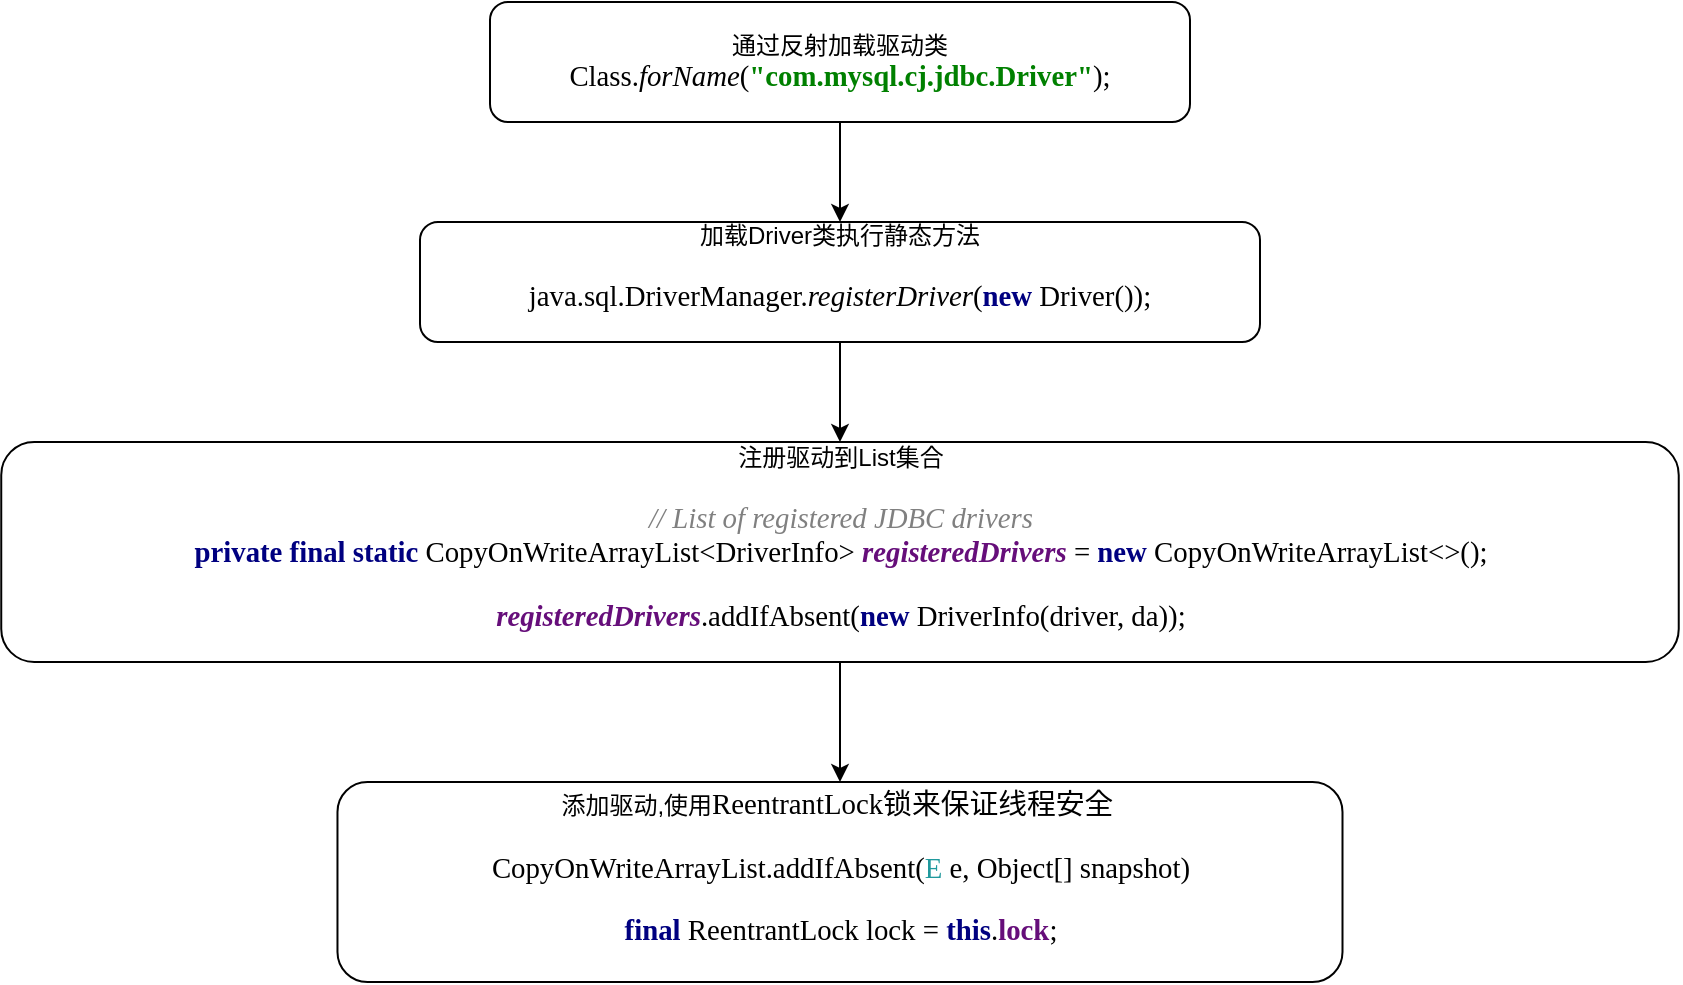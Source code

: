 <mxfile version="14.5.10" type="github"><diagram id="N2Uq9NaVvimmg0Vy15NC" name="Page-1"><mxGraphModel dx="1865" dy="580" grid="1" gridSize="10" guides="1" tooltips="1" connect="1" arrows="1" fold="1" page="1" pageScale="1" pageWidth="827" pageHeight="1169" math="0" shadow="0"><root><mxCell id="0"/><mxCell id="1" parent="0"/><mxCell id="-lqfZ0-zi-3JpqQfpmeq-14" value="" style="edgeStyle=none;rounded=0;orthogonalLoop=1;jettySize=auto;html=1;" edge="1" parent="1" source="-lqfZ0-zi-3JpqQfpmeq-12" target="-lqfZ0-zi-3JpqQfpmeq-13"><mxGeometry relative="1" as="geometry"/></mxCell><mxCell id="-lqfZ0-zi-3JpqQfpmeq-12" value="通过反射加载驱动类&lt;span style=&quot;background-color: rgb(255 , 255 , 255) ; font-family: &amp;#34;consolas&amp;#34; ; font-size: 10.8pt&quot;&gt;Class.&lt;/span&gt;&lt;span style=&quot;font-family: &amp;#34;consolas&amp;#34; ; font-size: 10.8pt ; font-style: italic&quot;&gt;forName&lt;/span&gt;&lt;span style=&quot;background-color: rgb(255 , 255 , 255) ; font-family: &amp;#34;consolas&amp;#34; ; font-size: 10.8pt&quot;&gt;(&lt;/span&gt;&lt;span style=&quot;font-family: &amp;#34;consolas&amp;#34; ; font-size: 10.8pt ; color: rgb(0 , 128 , 0) ; font-weight: bold&quot;&gt;&quot;com.mysql.cj.jdbc.Driver&quot;&lt;/span&gt;&lt;span style=&quot;background-color: rgb(255 , 255 , 255) ; font-family: &amp;#34;consolas&amp;#34; ; font-size: 10.8pt&quot;&gt;);&lt;/span&gt;" style="rounded=1;whiteSpace=wrap;html=1;" vertex="1" parent="1"><mxGeometry x="170" y="60" width="350" height="60" as="geometry"/></mxCell><mxCell id="-lqfZ0-zi-3JpqQfpmeq-16" value="" style="edgeStyle=none;rounded=0;orthogonalLoop=1;jettySize=auto;html=1;" edge="1" parent="1" source="-lqfZ0-zi-3JpqQfpmeq-13" target="-lqfZ0-zi-3JpqQfpmeq-15"><mxGeometry relative="1" as="geometry"/></mxCell><mxCell id="-lqfZ0-zi-3JpqQfpmeq-13" value="加载Driver类执行静态方法&lt;br&gt;&lt;pre style=&quot;background-color: rgb(255 , 255 , 255) ; font-family: &amp;#34;consolas&amp;#34; ; font-size: 10.8pt&quot;&gt;java.sql.DriverManager.&lt;span style=&quot;font-style: italic&quot;&gt;registerDriver&lt;/span&gt;(&lt;span style=&quot;color: #000080 ; font-weight: bold&quot;&gt;new &lt;/span&gt;Driver());&lt;/pre&gt;" style="whiteSpace=wrap;html=1;rounded=1;" vertex="1" parent="1"><mxGeometry x="135" y="170" width="420" height="60" as="geometry"/></mxCell><mxCell id="-lqfZ0-zi-3JpqQfpmeq-18" value="" style="edgeStyle=none;rounded=0;orthogonalLoop=1;jettySize=auto;html=1;" edge="1" parent="1" source="-lqfZ0-zi-3JpqQfpmeq-15" target="-lqfZ0-zi-3JpqQfpmeq-17"><mxGeometry relative="1" as="geometry"/></mxCell><mxCell id="-lqfZ0-zi-3JpqQfpmeq-15" value="注册驱动到List集合&lt;br&gt;&lt;pre style=&quot;background-color: rgb(255 , 255 , 255) ; font-family: &amp;#34;consolas&amp;#34; ; font-size: 10.8pt&quot;&gt;&lt;span style=&quot;color: #808080 ; font-style: italic&quot;&gt;// List of registered JDBC drivers&lt;br&gt;&lt;/span&gt;&lt;span style=&quot;color: #000080 ; font-weight: bold&quot;&gt;private final static &lt;/span&gt;CopyOnWriteArrayList&amp;lt;DriverInfo&amp;gt; &lt;span style=&quot;color: #660e7a ; font-weight: bold ; font-style: italic&quot;&gt;registeredDrivers &lt;/span&gt;= &lt;span style=&quot;color: #000080 ; font-weight: bold&quot;&gt;new &lt;/span&gt;CopyOnWriteArrayList&amp;lt;&amp;gt;();&lt;/pre&gt;&lt;pre style=&quot;background-color: rgb(255 , 255 , 255) ; font-family: &amp;#34;consolas&amp;#34; ; font-size: 10.8pt&quot;&gt;&lt;span style=&quot;color: #660e7a ; font-weight: bold ; font-style: italic&quot;&gt;registeredDrivers&lt;/span&gt;.addIfAbsent(&lt;span style=&quot;color: #000080 ; font-weight: bold&quot;&gt;new &lt;/span&gt;DriverInfo(driver, da));&lt;/pre&gt;" style="whiteSpace=wrap;html=1;rounded=1;" vertex="1" parent="1"><mxGeometry x="-74.38" y="280" width="838.75" height="110" as="geometry"/></mxCell><mxCell id="-lqfZ0-zi-3JpqQfpmeq-17" value="添加驱动,使用&lt;span style=&quot;font-family: &amp;#34;consolas&amp;#34; ; font-size: 10.8pt&quot;&gt;ReentrantLock锁来保证线程安全&amp;nbsp;&lt;/span&gt;&lt;pre style=&quot;background-color: rgb(255 , 255 , 255) ; font-family: &amp;#34;consolas&amp;#34; ; font-size: 10.8pt&quot;&gt;CopyOnWriteArrayList.addIfAbsent(&lt;span style=&quot;font-family: &amp;#34;consolas&amp;#34; ; font-size: 10.8pt ; color: rgb(32 , 153 , 157)&quot;&gt;E &lt;/span&gt;&lt;span style=&quot;font-family: &amp;#34;consolas&amp;#34; ; font-size: 10.8pt&quot;&gt;e, Object[] snapshot)&lt;/span&gt;&lt;/pre&gt;&lt;pre style=&quot;background-color: rgb(255 , 255 , 255) ; font-family: &amp;#34;consolas&amp;#34; ; font-size: 10.8pt&quot;&gt;&lt;pre style=&quot;font-family: &amp;#34;consolas&amp;#34; ; font-size: 10.8pt&quot;&gt;&lt;span style=&quot;color: #000080 ; font-weight: bold&quot;&gt;final &lt;/span&gt;ReentrantLock lock = &lt;span style=&quot;color: #000080 ; font-weight: bold&quot;&gt;this&lt;/span&gt;.&lt;span style=&quot;color: #660e7a ; font-weight: bold&quot;&gt;lock&lt;/span&gt;;&lt;/pre&gt;&lt;/pre&gt;" style="whiteSpace=wrap;html=1;rounded=1;" vertex="1" parent="1"><mxGeometry x="93.74" y="450" width="502.51" height="100" as="geometry"/></mxCell></root></mxGraphModel></diagram></mxfile>